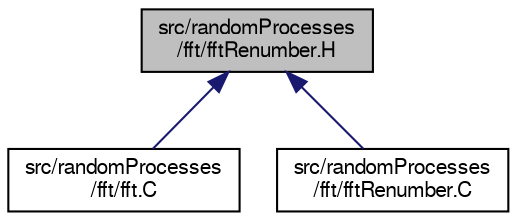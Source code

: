digraph "src/randomProcesses/fft/fftRenumber.H"
{
  bgcolor="transparent";
  edge [fontname="FreeSans",fontsize="10",labelfontname="FreeSans",labelfontsize="10"];
  node [fontname="FreeSans",fontsize="10",shape=record];
  Node52 [label="src/randomProcesses\l/fft/fftRenumber.H",height=0.2,width=0.4,color="black", fillcolor="grey75", style="filled", fontcolor="black"];
  Node52 -> Node53 [dir="back",color="midnightblue",fontsize="10",style="solid",fontname="FreeSans"];
  Node53 [label="src/randomProcesses\l/fft/fft.C",height=0.2,width=0.4,color="black",URL="$a13973.html"];
  Node52 -> Node54 [dir="back",color="midnightblue",fontsize="10",style="solid",fontname="FreeSans"];
  Node54 [label="src/randomProcesses\l/fft/fftRenumber.C",height=0.2,width=0.4,color="black",URL="$a13979.html",tooltip="Multi-dimensional renumbering used in the Numerical Recipes fft routine. This version is recursive..."];
}
